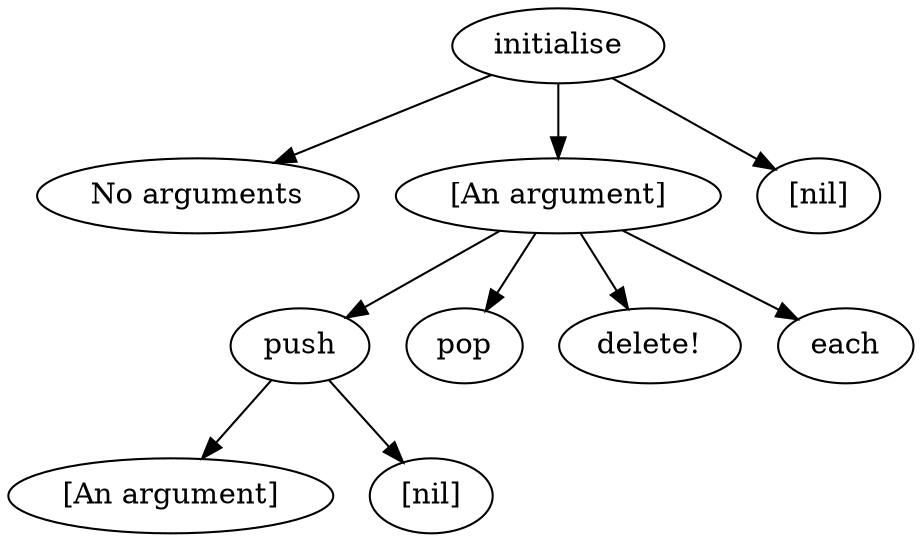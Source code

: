digraph {
  a1[label="No arguments"];
  a2[label="[An argument]"];
  a3[label="[nil]"];
  "initialise" -> a1
  "initialise" -> a2
  "initialise" -> a3
  b1[label=push]
  b2[label=pop]
  b3[label="delete!"]
  b4[label=each]
  a2 -> b1
  a2 -> b2
  a2 -> b3
  a2 -> b4
  c1[label="[An argument]"]
  c2[label="[nil]"]
  b1 -> c1
  b1 -> c2
}
